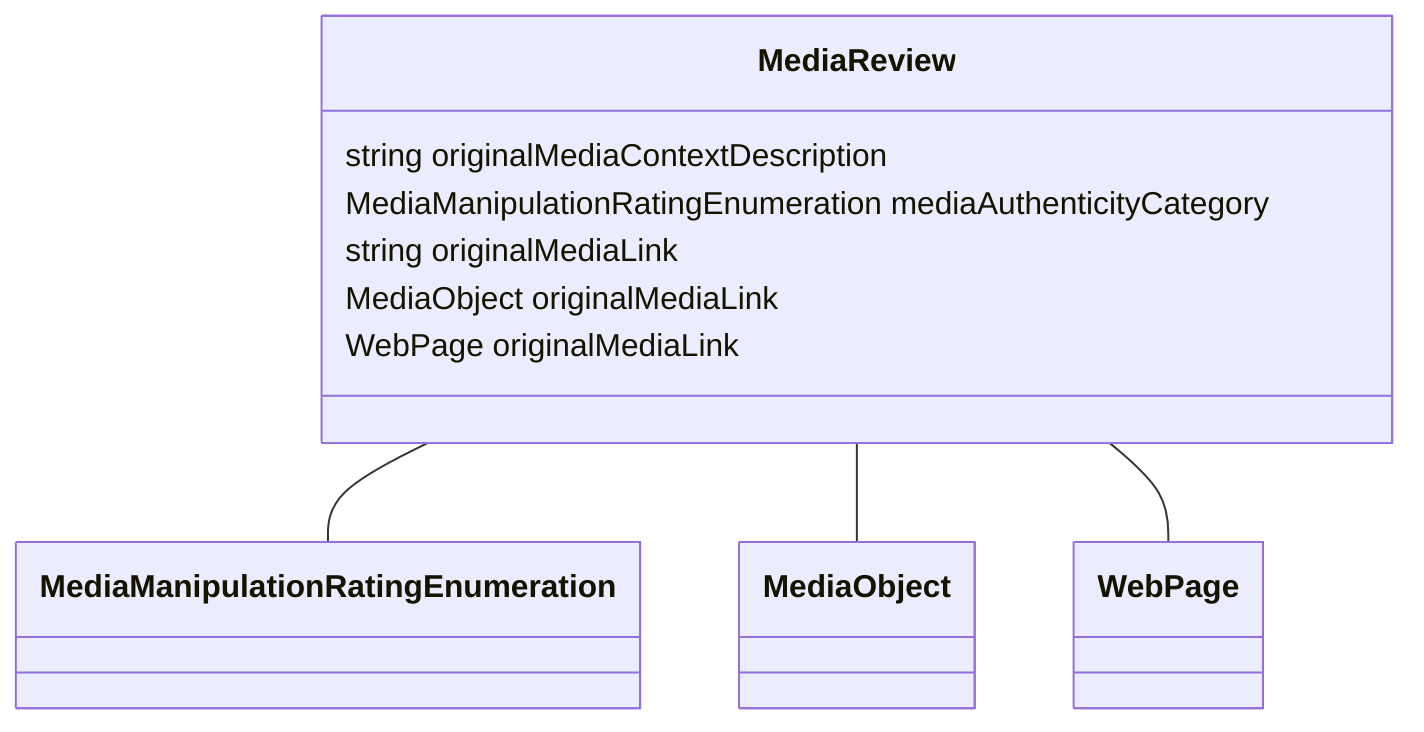 classDiagram
  MediaReview -- MediaManipulationRatingEnumeration
  MediaReview -- MediaObject
  MediaReview -- WebPage


class MediaReview {

  string originalMediaContextDescription
  MediaManipulationRatingEnumeration mediaAuthenticityCategory
  string originalMediaLink
  MediaObject originalMediaLink
  WebPage originalMediaLink

 }